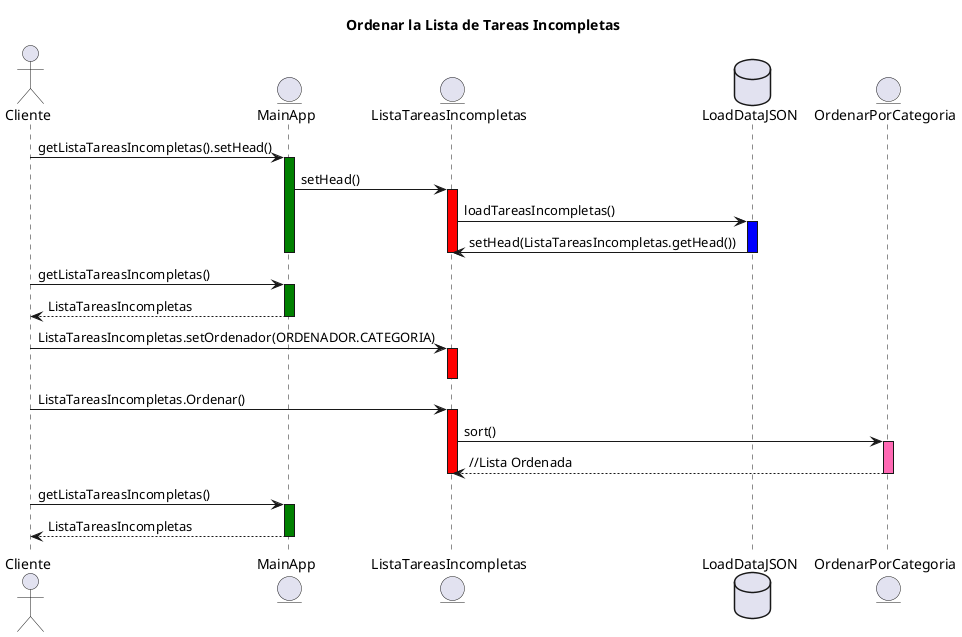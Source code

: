 @startuml Ordenar la Lista de Tareas Incompletas
title Ordenar la Lista de Tareas Incompletas
actor Cliente
entity MainApp
entity ListaTareasIncompletas
database LoadDataJSON
entity OrdenarPorCategoria
Cliente -> MainApp: getListaTareasIncompletas().setHead()
activate MainApp #Green
MainApp -> ListaTareasIncompletas: setHead()
activate ListaTareasIncompletas #Red
ListaTareasIncompletas -> LoadDataJSON: loadTareasIncompletas()
activate LoadDataJSON #blue
LoadDataJSON -> ListaTareasIncompletas: setHead(ListaTareasIncompletas.getHead())
deactivate LoadDataJSON
deactivate ListaTareasIncompletas
deactivate MainApp
Cliente -> MainApp: getListaTareasIncompletas()
activate MainApp #Green
return ListaTareasIncompletas
Cliente->ListaTareasIncompletas: ListaTareasIncompletas.setOrdenador(ORDENADOR.CATEGORIA)
activate ListaTareasIncompletas #Red
deactivate ListaTareasIncompletas
Cliente->ListaTareasIncompletas: ListaTareasIncompletas.Ordenar()
activate ListaTareasIncompletas #Red
ListaTareasIncompletas->OrdenarPorCategoria: sort()
activate OrdenarPorCategoria #HotPink
return //Lista Ordenada
deactivate OrdenarPorCategoria
Deactivate ListaTareasIncompletas
Cliente -> MainApp: getListaTareasIncompletas()
activate MainApp #Green
return ListaTareasIncompletas
@enduml
